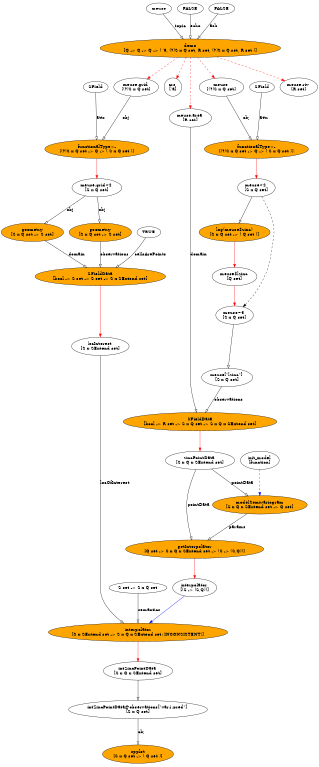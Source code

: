 digraph f {
	graph [bgcolor=transparent, fontcolor=black, ratio=fill, splines=TRUE, rank=same, size="2.125,5.14583333333333", rankdir=TB];
	node [label="\N", shape=ellipse, fixedsize=FALSE, fillcolor=white, style=filled, color=black, fontcolor=black, fontsize=14, height="0.5", width="0.75"];
	edge [headport=center, style=solid, arrowhead=normal, color=black, dir=none, weight="1.0", fontcolor=black, arrowtail=none, fontsize=14, labelfontsize=11, arrowsize=1, minlen=1];
	graph [bb="0,0,899,2174.1"];
	fcall_js2xIx [label="demo
[Q -> Q -> Q -> ( 'a, (?)S x Q set, R set, (?)S x Q set, R set )]", fillcolor=orange, height="0.8171", width="7.0557", pos="528,2040"];
	lt_lL4CIW [label=meuse, width="0.98203", pos="434,2154"];
	lt_9GLJ3l [label=FALSE, width="1.1187", pos="528,2154"];
	lt_N2cJU2 [label=FALSE, width="1.1187", pos="627,2154"];
	crs [label="crs \n['a]", height="0.8171", pos="473,1931"];
	meuse [label="meuse \n[(?)S x Q set]", height="0.8171", width="1.7904", pos="621,1931"];
	"meuse.area" [label="meuse.area \n[R set]", height="0.8171", width="1.6115", pos="528,1843"];
	"meuse.grid" [label="meuse.grid \n[(?)S x Q set]", height="0.8171", width="1.7904", pos="363,1931"];
	"meuse.riv" [label="meuse.riv \n[R set]", height="0.8171", width="1.4521", pos="847,1931"];
	"meuse~2" [label="meuse~2 \n[S x Q set]", height="0.8171", width="1.4851", pos="721,1647"];
	fcall_GZukd4 [label="functionalType<-
[(?)S x Q set -> Q -> ( S x Q set )]", fillcolor=orange, height="0.8171", width="4.0871", pos="721,1756"];
	lt_xACRPm [label=SField, width="1.0036", pos="740,1931"];
	"meuse.grid~2" [label="meuse.grid~2 \n[S x Q set]", height="0.8171", width="1.8723", pos="263,1647"];
	fcall_qGIIJi [label="functionalType<-
[(?)S x Q set -> Q -> ( S x Q set )]", fillcolor=orange, height="0.8171", width="4.0871", pos="263,1756"];
	lt_s47EvL [label=SField, width="1.0036", pos="244,1931"];
	"meuse~3" [label="meuse~3 \n[S x Q set]", height="0.8171", width="1.4851", pos="656,1283"];
	"meuse$lzinc" [label="meuse$lzinc \n[Q set]", height="0.8171", width="1.7537", pos="656,1392"];
	expr_fPrWtU [label="log(meuse$zinc)
[S x Q set -> ( Q set )]", fillcolor=orange, height="0.8171", width="2.7626", pos="656,1519"];
	zincPointData [label="zincPointData \n[S x Q x SExtend set]", height="0.8171", width="2.6996", pos="551,871"];
	fcall_4U3XXn [label="SFieldData\n[bool -> R set -> S x Q set -> S x Q x SExtend set]", fillcolor=orange, height="0.8171", width="5.8964", pos="551,981"];
	"meuse[\"lzinc\"]" [label="meuse[\"lzinc\"] \n[S x Q set]", height="0.8171", width="2.0137", pos="642,1108"];
	interpolator [label="interpolator \n[(S -> (S,Q))]", height="0.8171", width="1.8131", pos="545,507"];
	fcall_auEjlW [label="getInterpolator\n[Q set -> S x Q x SExtend set -> (S -> (S,Q))]", fillcolor=orange, height="0.8171", width="5.365", pos="545,617"];
	fcall_5fiJgU [label="modelSemivariogram\n[S x Q x SExtend set -> Q set]", fillcolor=orange, height="0.8171", width="3.6502", pos="731,744"];
	init_model [label="init_model \n[function]", height="0.8171", width="1.5651", pos="731,871"];
	locInterest [label="locInterest \n[S x SExtend set]", height="0.8171", width="2.2267", pos="277,1195"];
	fcall_sjmwin [label="SFieldData\n[bool -> S set -> S set -> S x SExtend set]", fillcolor=orange, height="0.8171", width="4.9216", pos="277,1392"];
	fcall_cCr1Um [label="geometry\n[S x Q set -> S set]", fillcolor=orange, height="0.8171", width="2.399", pos="277,1519"];
	fcall_7uHg8i [label="geometry\n[S x Q set -> S set]", fillcolor=orange, height="0.8171", width="2.399", pos="86,1519"];
	lt_AKRMmS [label=TRUE, width="1.0034", pos="418,1519"];
	intZincPointData [label="intZincPointData \n[S x Q x SExtend set]", height="0.8171", width="2.6996", pos="383,270"];
	fcall_V5Y8i2 [label="interpolator\n[S x SExtend set -> S x Q x SExtend set: INCONSISTENT!]", fillcolor=orange, height="0.8171", width="7.0287", pos="383,380"];
	lt_eY7R0h [label="S set -> S x Q set", width="2.169", pos="383,507"];
	fcall_2JSYP2 [label="spplot
[S x Q set -> ( Q set )]", fillcolor=orange, height="0.8171", width="2.7626", pos="383,34"];
	"intZincPointData@observations[\"var1.pred\"]" [label="intZincPointData@observations[\"var1.pred\"] \n[S x Q set]", height="0.8171", width="5.3673", pos="383,161"];
	fcall_js2xIx -> crs:center [style=dashed, color=red, dir=forward, weight=1, pos="e,485.97,1957.2 513.41,2010.6 506.41,1997 497.97,1980.6 490.62,1966.3"];
	fcall_js2xIx -> meuse:center [style=dashed, color=red, dir=forward, weight=1, pos="e,597.81,1958.7 552.68,2010.6 564.48,1997 578.71,1980.7 591.13,1966.4"];
	fcall_js2xIx -> "meuse.area":center [style=dashed, color=red, dir=forward, weight=1, pos="e,528,1872.6 528,2010.2 528,1976.4 528,1920.2 528,1882.6"];
	fcall_js2xIx -> "meuse.grid":center [style=dashed, color=red, dir=forward, weight=1, pos="e,399.1,1955.4 484.65,2010.9 460.92,1995.5 431.57,1976.5 407.65,1961"];
	fcall_js2xIx -> "meuse.riv":center [style=dashed, color=red, dir=forward, weight=1, pos="e,808.34,1951.1 626.13,2012.8 674.51,1999 733.41,1980.8 785,1961 789.55,1959.3 794.22,1957.3 798.88,1955.3"];
	lt_lL4CIW -> fcall_js2xIx:center [arrowhead=onormal, dir=forward, weight=1, label=topic, pos="e,504.01,2069.6 447.47,2137 460.46,2121.5 480.6,2097.5 497.48,2077.4", lp="495,2104"];
	lt_9GLJ3l -> fcall_js2xIx:center [arrowhead=onormal, dir=forward, weight=1, label=echo, pos="e,528,2069.5 528,2136 528,2121.1 528,2098.8 528,2079.5", lp="541.21,2104"];
	lt_N2cJU2 -> fcall_js2xIx:center [arrowhead=onormal, dir=forward, weight=1, label=ask, pos="e,553.26,2069.6 612.82,2137 599.07,2121.4 577.73,2097.3 559.9,2077.1", lp="599.33,2104"];
	meuse -> fcall_GZukd4:center [arrowhead=onormal, dir=forward, weight=1, label=obj, pos="e,704.64,1785.3 637.07,1902.2 654.02,1872.9 680.84,1826.5 699.58,1794.1", lp="694.95,1843"];
	"meuse.area" -> fcall_4U3XXn:center [arrowhead=onormal, dir=forward, weight=1, label=domain, pos="e,542.7,1010.5 528,1813.6 528,1785.3 528,1740.6 528,1702 528,1702 528,1702 528,1107 528,1077.7 534.21,1045.1 540.17,1020.5", lp="549,1456"];
	"meuse.grid" -> fcall_qGIIJi:center [arrowhead=onormal, dir=forward, weight=1, label=obj, pos="e,279.36,1785.3 346.93,1902.2 329.98,1872.9 303.16,1826.5 284.42,1794.1", lp="336.95,1843"];
	"meuse~2" -> "meuse~3":center [style=dashed, dir=forward, weight=1, pos="e,684.06,1308.2 736.85,1618.6 746.83,1599.7 758.77,1573.7 764,1549 769.52,1522.9 767.67,1515.4 764,1489 755.92,1430.9 756.68,1413.2\
 728,1362 718.42,1344.9 704.38,1328.6 691.24,1315.3"];
	"meuse~2" -> expr_fPrWtU:center [arrowhead=onormal, dir=forward, weight=1, pos="e,670.68,1548.5 706.74,1618.3 697.51,1600.5 685.38,1577 675.3,1557.4"];
	fcall_GZukd4 -> "meuse~2":center [color=red, dir=forward, weight=1, pos="e,721,1676.8 721,1726.3 721,1714.2 721,1699.9 721,1686.9"];
	lt_xACRPm -> fcall_GZukd4:center [arrowhead=onormal, dir=forward, weight=1, label=attr, pos="e,724.14,1785.6 738.11,1912.8 735.14,1885.7 729.29,1832.5 725.27,1795.9", lp="743.33,1843"];
	"meuse.grid~2" -> fcall_cCr1Um:center [arrowhead=onormal, dir=forward, weight=1, label=obj, pos="e,273.84,1548.5 266.18,1617.4 268.11,1600 270.6,1577.6 272.71,1558.6", lp="279.95,1583"];
	"meuse.grid~2" -> fcall_7uHg8i:center [arrowhead=onormal, dir=forward, weight=1, label=obj, pos="e,122.29,1545.8 228.45,1621.4 200.5,1601.5 160.93,1573.3 130.58,1551.7", lp="194.95,1583"];
	fcall_qGIIJi -> "meuse.grid~2":center [color=red, dir=forward, weight=1, pos="e,263,1676.8 263,1726.3 263,1714.2 263,1699.9 263,1686.9"];
	lt_s47EvL -> fcall_qGIIJi:center [arrowhead=onormal, dir=forward, weight=1, label=attr, pos="e,259.86,1785.6 245.89,1912.8 248.86,1885.7 254.71,1832.5 258.73,1795.9", lp="266.33,1843"];
	"meuse~3" -> "meuse[\"lzinc\"]":center [arrowhead=onormal, dir=forward, weight=1, pos="e,644.32,1137.6 653.69,1253.4 651.36,1224.6 647.74,1180 645.15,1147.9"];
	"meuse$lzinc" -> "meuse~3":center [color=red, dir=forward, weight=1, pos="e,656,1312.8 656,1362.3 656,1350.2 656,1335.9 656,1322.9"];
	expr_fPrWtU -> "meuse$lzinc":center [color=red, dir=forward, weight=1, pos="e,656,1421.5 656,1489.3 656,1472.3 656,1450.4 656,1431.8"];
	zincPointData -> fcall_5fiJgU:center [arrowhead=onormal, dir=forward, weight=1, label=pointData, pos="e,691.76,772.25 588.73,843.8 616.23,824.7 653.67,798.7 683.25,778.16", lp="679.6,808"];
	zincPointData -> fcall_auEjlW:center [arrowhead=onormal, dir=forward, weight=1, label=pointData, pos="e,540.59,646.49 544.92,841.59 541.17,822.57 536.71,796.91 534.79,774 531.44,734.03 535.36,688.21 539.27,656.63", lp="562.6,744"];
	fcall_4U3XXn -> zincPointData:center [color=red, dir=forward, weight=1, pos="e,551,900.42 551,951.34 551,938.92 551,924.17 551,910.79"];
	"meuse[\"lzinc\"]" -> fcall_4U3XXn:center [arrowhead=onormal, dir=forward, weight=1, label=observations, pos="e,571.87,1010.7 622.03,1079.6 609.09,1061.8 592.07,1038.4 577.93,1019", lp="637.38,1045"];
	interpolator -> fcall_V5Y8i2:center [color=blue, dir=forward, weight=1, pos="e,419.46,409.14 512.99,481.3 488.59,462.48 454.69,436.32 427.62,415.43"];
	fcall_auEjlW -> interpolator:center [color=red, dir=forward, weight=1, pos="e,545,536.42 545,587.34 545,574.92 545,560.17 545,546.79"];
	fcall_5fiJgU -> fcall_auEjlW:center [arrowhead=onormal, dir=forward, weight=1, label=params, pos="e,586.57,645.94 690.64,715.88 662.63,697.06 625.13,671.85 595.2,651.73", lp="670.21,680"];
	init_model -> fcall_5fiJgU:center [style=dashed, color=blue, dir=forward, weight=1, pos="e,731,773.54 731,841.32 731,824.25 731,802.36 731,783.77"];
	locInterest -> fcall_V5Y8i2:center [arrowhead=onormal, dir=forward, weight=1, label=locOfInterest, pos="e,338.97,409.01 277,1165.4 277,1135.5 277,1087.5 277,1046 277,1046 277,1046 277,506 277,469.1 304.21,437.5 331.05,415.31", lp="313.92,808"];
	fcall_sjmwin -> locInterest:center [color=red, dir=forward, weight=1, pos="e,277,1224.6 277,1362.2 277,1328.4 277,1272.2 277,1234.6"];
	fcall_cCr1Um -> fcall_sjmwin:center [arrowhead=onormal, dir=forward, weight=1, label=observations, pos="e,277,1421.5 277,1489.3 277,1472.3 277,1450.4 277,1431.8", lp="312.38,1456"];
	fcall_7uHg8i -> fcall_sjmwin:center [arrowhead=onormal, dir=forward, weight=1, label=domain, pos="e,234.62,1420.7 125.11,1492.4 154.24,1473.3 194.28,1447.1 225.93,1426.4", lp="214,1456"];
	lt_AKRMmS -> fcall_sjmwin:center [arrowhead=onormal, dir=forward, weight=1, label=cellsArePoints, pos="e,317.98,1420.8 404.65,1502.3 391.64,1487.3 370.96,1464.6 351,1447 343.22,1440.1 334.61,1433.3 326.09,1426.9", lp="409.82,1456"];
	intZincPointData -> "intZincPointData@observations[\"var1.pred\"]":center [arrowhead=onormal, dir=forward, weight=1, pos="e,383,190.75 383,240.33 383,228.21 383,213.92 383,200.88"];
	fcall_V5Y8i2 -> intZincPointData:center [color=red, dir=forward, weight=1, pos="e,383,299.42 383,350.34 383,337.92 383,323.17 383,309.79"];
	lt_eY7R0h -> fcall_V5Y8i2:center [arrowhead=onormal, dir=forward, weight=1, label=semantics, pos="e,383,409.88 383,488.88 383,471.25 383,443.18 383,420.09", lp="410.6,444"];
	"intZincPointData@observations[\"var1.pred\"]" -> fcall_2JSYP2:center [arrowhead=onormal, dir=forward, weight=1, label=obj, pos="e,383,63.544 383,131.32 383,114.25 383,92.364 383,73.767", lp="391.95,97"];
}

